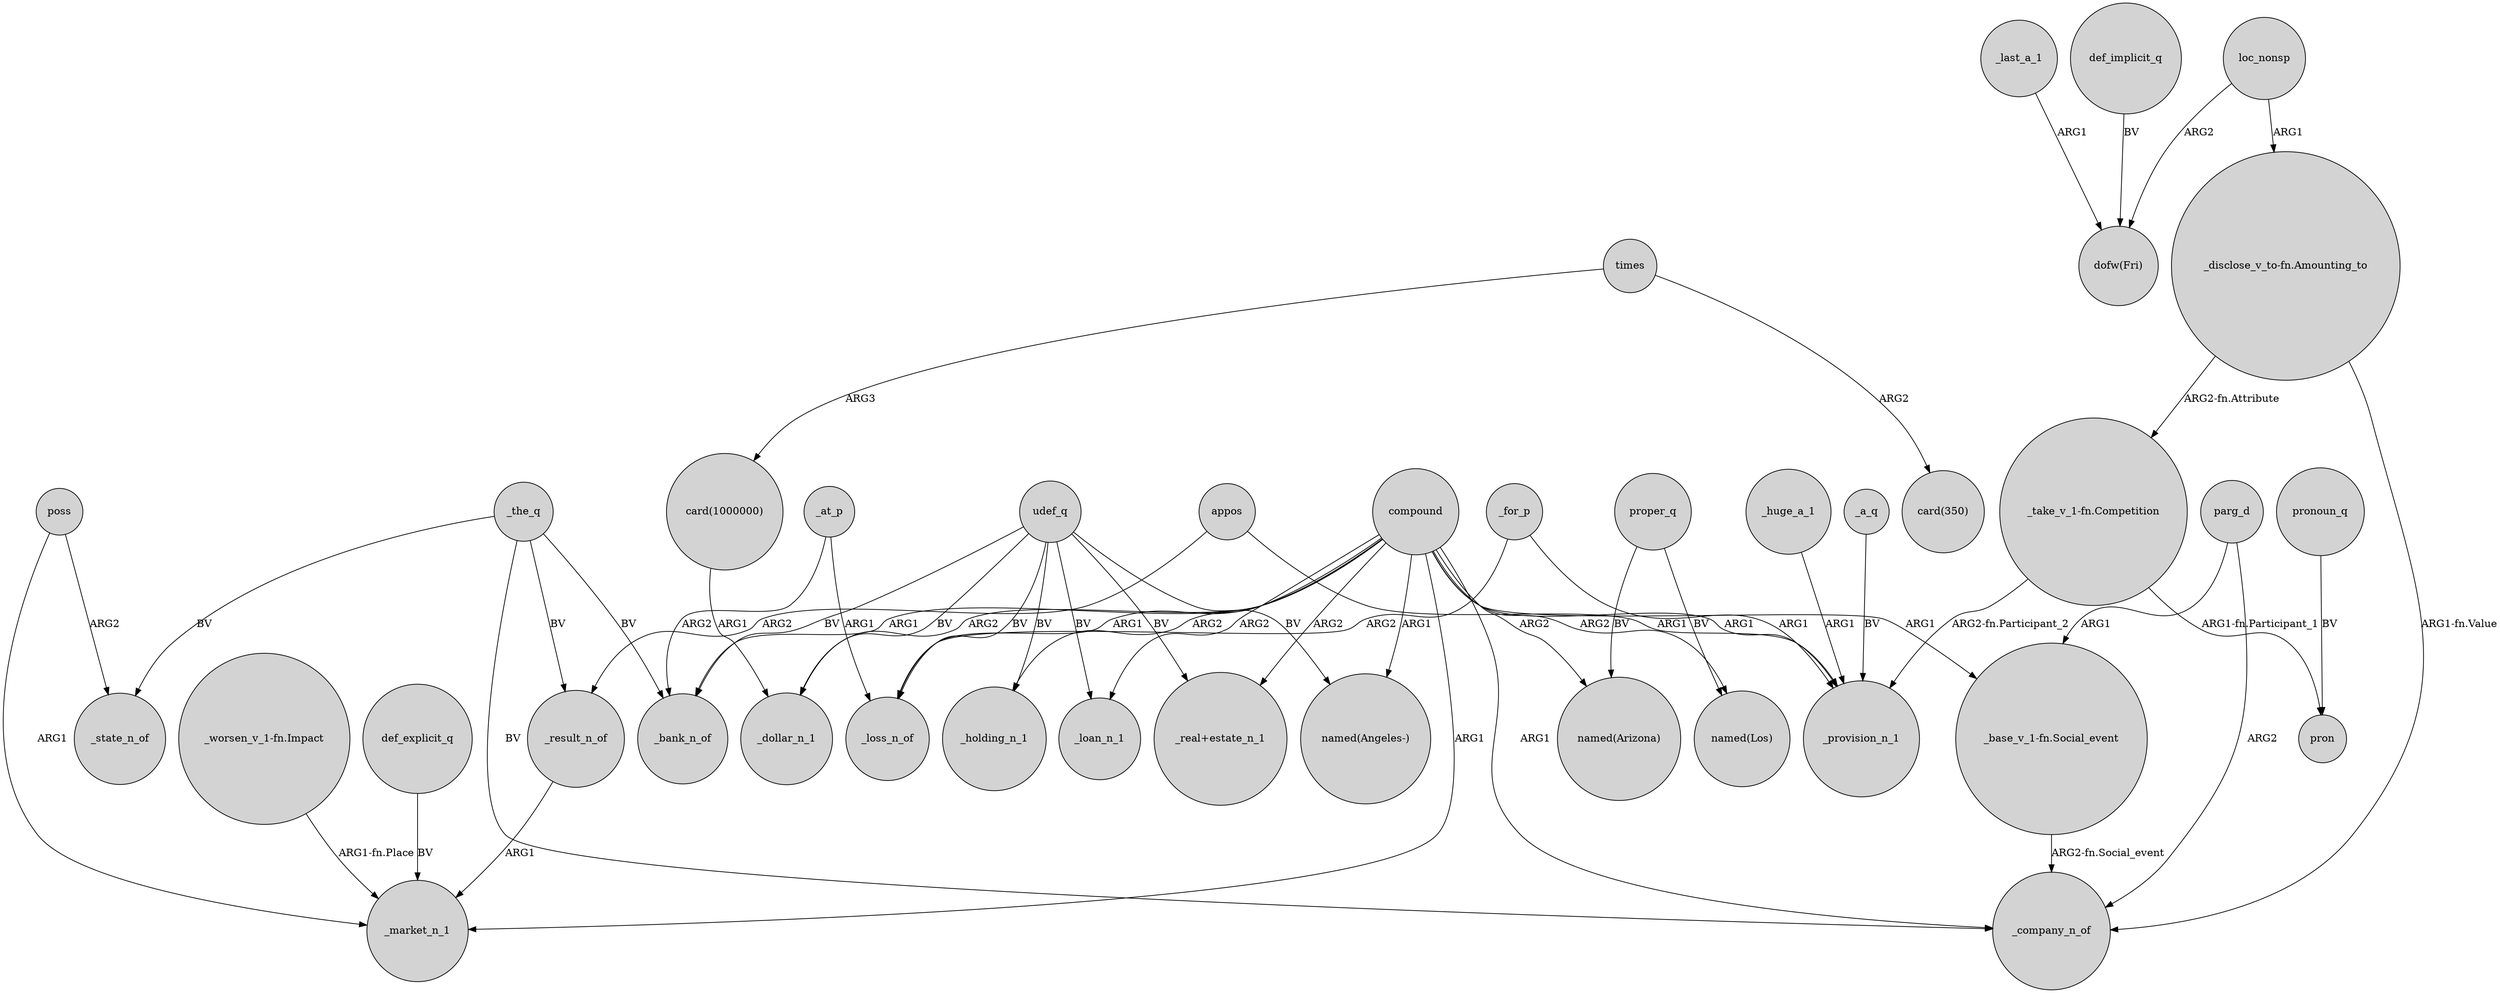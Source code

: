 digraph {
	node [shape=circle style=filled]
	_for_p -> _provision_n_1 [label=ARG1]
	proper_q -> "named(Arizona)" [label=BV]
	_the_q -> _bank_n_of [label=BV]
	appos -> _result_n_of [label=ARG2]
	_a_q -> _provision_n_1 [label=BV]
	"_disclose_v_to-fn.Amounting_to" -> "_take_v_1-fn.Competition" [label="ARG2-fn.Attribute"]
	_at_p -> _bank_n_of [label=ARG2]
	_the_q -> _state_n_of [label=BV]
	udef_q -> _holding_n_1 [label=BV]
	poss -> _state_n_of [label=ARG2]
	compound -> _loan_n_1 [label=ARG2]
	compound -> _bank_n_of [label=ARG1]
	loc_nonsp -> "dofw(Fri)" [label=ARG2]
	_huge_a_1 -> _provision_n_1 [label=ARG1]
	udef_q -> _loan_n_1 [label=BV]
	_last_a_1 -> "dofw(Fri)" [label=ARG1]
	times -> "card(1000000)" [label=ARG3]
	udef_q -> _bank_n_of [label=BV]
	compound -> _company_n_of [label=ARG1]
	parg_d -> _company_n_of [label=ARG2]
	compound -> _dollar_n_1 [label=ARG2]
	udef_q -> "named(Angeles-)" [label=BV]
	compound -> _provision_n_1 [label=ARG1]
	compound -> "_real+estate_n_1" [label=ARG2]
	compound -> "named(Los)" [label=ARG2]
	poss -> _market_n_1 [label=ARG1]
	pronoun_q -> pron [label=BV]
	"_disclose_v_to-fn.Amounting_to" -> _company_n_of [label="ARG1-fn.Value"]
	compound -> _loss_n_of [label=ARG1]
	"_worsen_v_1-fn.Impact" -> _market_n_1 [label="ARG1-fn.Place"]
	"_take_v_1-fn.Competition" -> _provision_n_1 [label="ARG2-fn.Participant_2"]
	def_explicit_q -> _market_n_1 [label=BV]
	compound -> _holding_n_1 [label=ARG2]
	def_implicit_q -> "dofw(Fri)" [label=BV]
	_the_q -> _result_n_of [label=BV]
	compound -> "named(Arizona)" [label=ARG2]
	udef_q -> _loss_n_of [label=BV]
	_at_p -> _loss_n_of [label=ARG1]
	udef_q -> _dollar_n_1 [label=BV]
	_result_n_of -> _market_n_1 [label=ARG1]
	"card(1000000)" -> _dollar_n_1 [label=ARG1]
	compound -> "_base_v_1-fn.Social_event" [label=ARG1]
	proper_q -> "named(Los)" [label=BV]
	"_take_v_1-fn.Competition" -> pron [label="ARG1-fn.Participant_1"]
	parg_d -> "_base_v_1-fn.Social_event" [label=ARG1]
	_for_p -> _loss_n_of [label=ARG2]
	appos -> _provision_n_1 [label=ARG1]
	times -> "card(350)" [label=ARG2]
	compound -> _market_n_1 [label=ARG1]
	udef_q -> "_real+estate_n_1" [label=BV]
	compound -> "named(Angeles-)" [label=ARG1]
	_the_q -> _company_n_of [label=BV]
	loc_nonsp -> "_disclose_v_to-fn.Amounting_to" [label=ARG1]
	"_base_v_1-fn.Social_event" -> _company_n_of [label="ARG2-fn.Social_event"]
}
